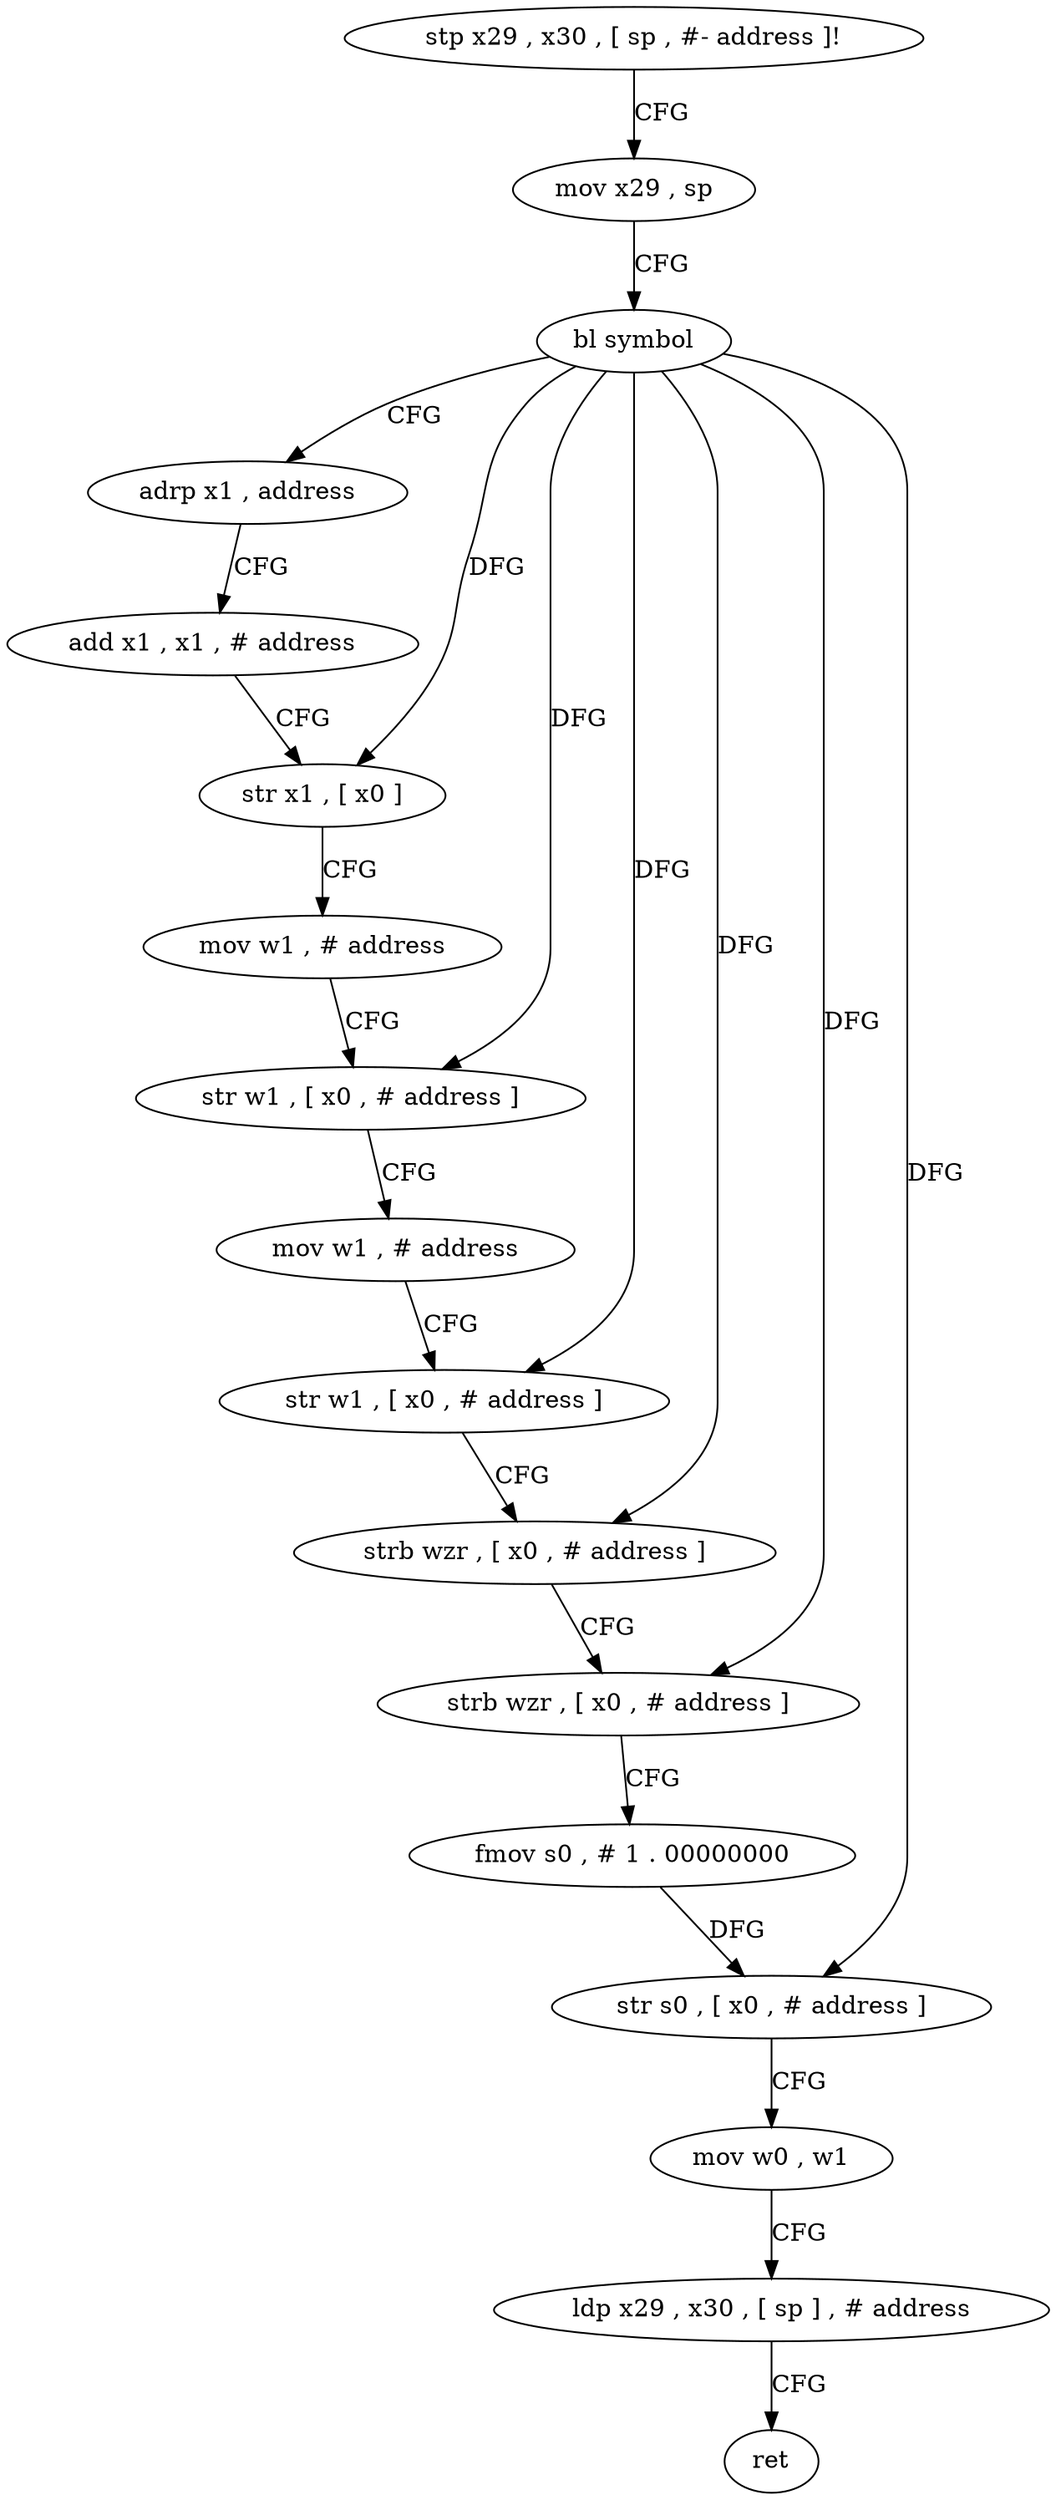 digraph "func" {
"4254348" [label = "stp x29 , x30 , [ sp , #- address ]!" ]
"4254352" [label = "mov x29 , sp" ]
"4254356" [label = "bl symbol" ]
"4254360" [label = "adrp x1 , address" ]
"4254364" [label = "add x1 , x1 , # address" ]
"4254368" [label = "str x1 , [ x0 ]" ]
"4254372" [label = "mov w1 , # address" ]
"4254376" [label = "str w1 , [ x0 , # address ]" ]
"4254380" [label = "mov w1 , # address" ]
"4254384" [label = "str w1 , [ x0 , # address ]" ]
"4254388" [label = "strb wzr , [ x0 , # address ]" ]
"4254392" [label = "strb wzr , [ x0 , # address ]" ]
"4254396" [label = "fmov s0 , # 1 . 00000000" ]
"4254400" [label = "str s0 , [ x0 , # address ]" ]
"4254404" [label = "mov w0 , w1" ]
"4254408" [label = "ldp x29 , x30 , [ sp ] , # address" ]
"4254412" [label = "ret" ]
"4254348" -> "4254352" [ label = "CFG" ]
"4254352" -> "4254356" [ label = "CFG" ]
"4254356" -> "4254360" [ label = "CFG" ]
"4254356" -> "4254368" [ label = "DFG" ]
"4254356" -> "4254376" [ label = "DFG" ]
"4254356" -> "4254384" [ label = "DFG" ]
"4254356" -> "4254388" [ label = "DFG" ]
"4254356" -> "4254392" [ label = "DFG" ]
"4254356" -> "4254400" [ label = "DFG" ]
"4254360" -> "4254364" [ label = "CFG" ]
"4254364" -> "4254368" [ label = "CFG" ]
"4254368" -> "4254372" [ label = "CFG" ]
"4254372" -> "4254376" [ label = "CFG" ]
"4254376" -> "4254380" [ label = "CFG" ]
"4254380" -> "4254384" [ label = "CFG" ]
"4254384" -> "4254388" [ label = "CFG" ]
"4254388" -> "4254392" [ label = "CFG" ]
"4254392" -> "4254396" [ label = "CFG" ]
"4254396" -> "4254400" [ label = "DFG" ]
"4254400" -> "4254404" [ label = "CFG" ]
"4254404" -> "4254408" [ label = "CFG" ]
"4254408" -> "4254412" [ label = "CFG" ]
}
